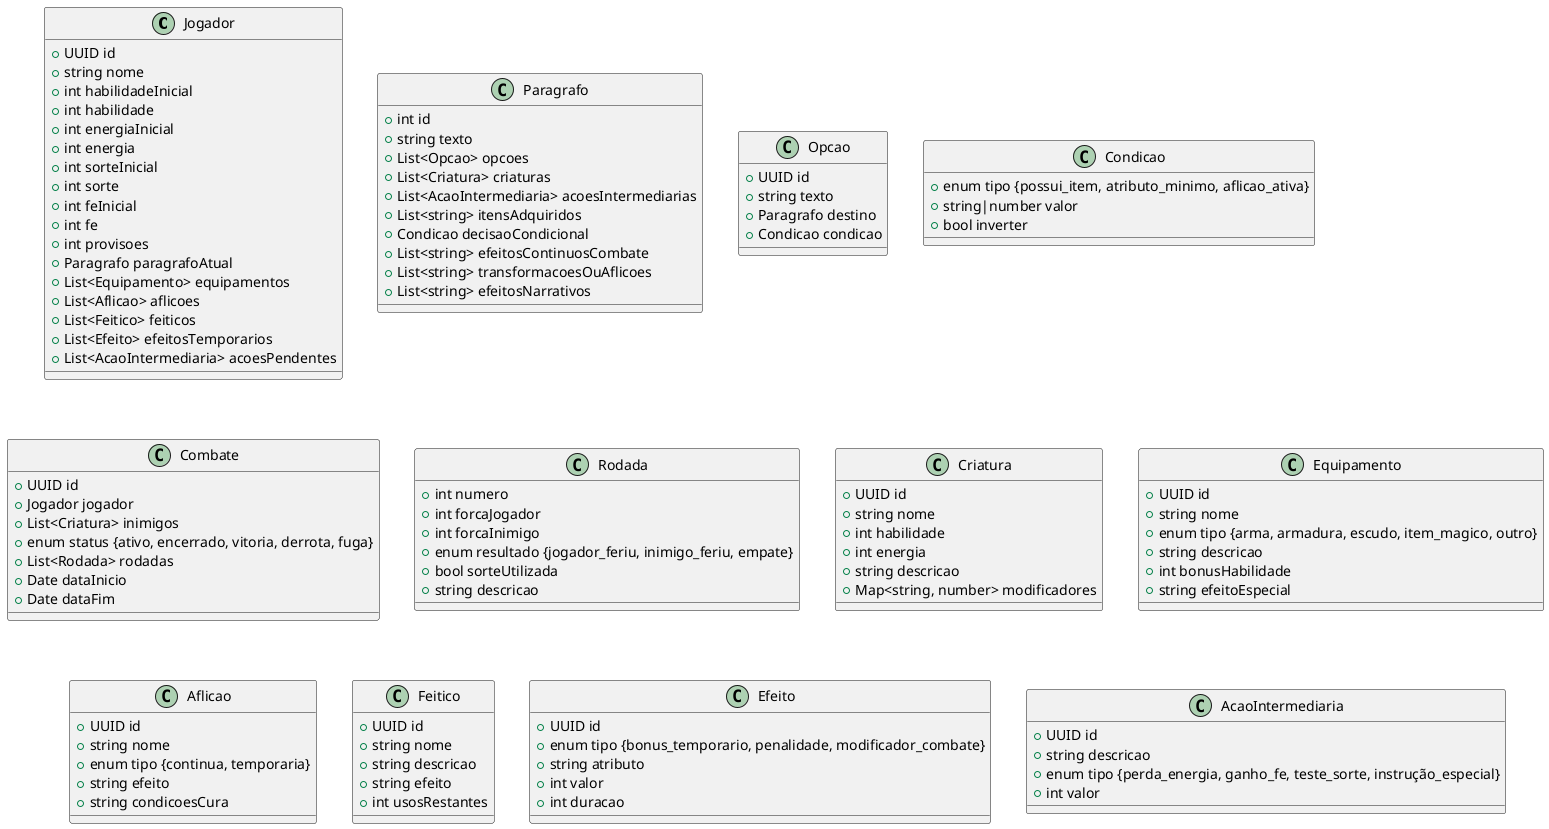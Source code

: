 @startuml

class Jogador {
  +UUID id
  +string nome
  +int habilidadeInicial
  +int habilidade
  +int energiaInicial
  +int energia
  +int sorteInicial
  +int sorte
  +int feInicial
  +int fe
  +int provisoes
  +Paragrafo paragrafoAtual
  +List<Equipamento> equipamentos
  +List<Aflicao> aflicoes
  +List<Feitico> feiticos
  +List<Efeito> efeitosTemporarios
  +List<AcaoIntermediaria> acoesPendentes
}

class Paragrafo {
  +int id
  +string texto
  +List<Opcao> opcoes
  +List<Criatura> criaturas
  +List<AcaoIntermediaria> acoesIntermediarias
  +List<string> itensAdquiridos
  +Condicao decisaoCondicional
  +List<string> efeitosContinuosCombate
  +List<string> transformacoesOuAflicoes
  +List<string> efeitosNarrativos
}

class Opcao {
  +UUID id
  +string texto
  +Paragrafo destino
  +Condicao condicao
}

class Condicao {
  +enum tipo {possui_item, atributo_minimo, aflicao_ativa}
  +string|number valor
  +bool inverter
}

class Combate {
  +UUID id
  +Jogador jogador
  +List<Criatura> inimigos
  +enum status {ativo, encerrado, vitoria, derrota, fuga}
  +List<Rodada> rodadas
  +Date dataInicio
  +Date dataFim
}

class Rodada {
  +int numero
  +int forcaJogador
  +int forcaInimigo
  +enum resultado {jogador_feriu, inimigo_feriu, empate}
  +bool sorteUtilizada
  +string descricao
}

class Criatura {
  +UUID id
  +string nome
  +int habilidade
  +int energia
  +string descricao
  +Map<string, number> modificadores
}

class Equipamento {
  +UUID id
  +string nome
  +enum tipo {arma, armadura, escudo, item_magico, outro}
  +string descricao
  +int bonusHabilidade
  +string efeitoEspecial
}

class Aflicao {
  +UUID id
  +string nome
  +enum tipo {continua, temporaria}
  +string efeito
  +string condicoesCura
}

class Feitico {
  +UUID id
  +string nome
  +string descricao
  +string efeito
  +int usosRestantes
}

class Efeito {
  +UUID id
  +enum tipo {bonus_temporario, penalidade, modificador_combate}
  +string atributo
  +int valor
  +int duracao
}

class AcaoIntermediaria {
  +UUID id
  +string descricao
  +enum tipo {perda_energia, ganho_fe, teste_sorte, instrução_especial}
  +int valor
}

@enduml

